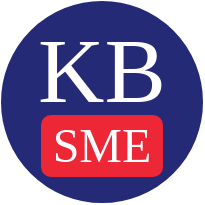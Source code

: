 <mxfile version="19.0.3" type="device"><diagram id="gxUO1ENPuFzoUUdnhNrx" name="Page-1"><mxGraphModel dx="1018" dy="707" grid="1" gridSize="10" guides="1" tooltips="1" connect="1" arrows="1" fold="1" page="1" pageScale="1" pageWidth="827" pageHeight="1169" math="0" shadow="0"><root><mxCell id="0"/><mxCell id="1" parent="0"/><mxCell id="RQDnZytQyeaEUOGfd5ST-1" value="KB" style="ellipse;whiteSpace=wrap;html=1;aspect=fixed;fillColor=#242A75;fontColor=#FFFFFF;strokeColor=#242A75;fontSize=46;fontFamily=futura;fontSource=https%3A%2F%2Ffonts.googleapis.com%2Fcss%3Ffamily%3Dfutura;verticalAlign=top;" vertex="1" parent="1"><mxGeometry x="210" y="130" width="100" height="100" as="geometry"/></mxCell><mxCell id="RQDnZytQyeaEUOGfd5ST-2" value="SME" style="text;html=1;strokeColor=#EE2737;fillColor=#EE2737;align=center;verticalAlign=middle;whiteSpace=wrap;rounded=1;fontFamily=futura;fontSource=https%3A%2F%2Ffonts.googleapis.com%2Fcss%3Ffamily%3Dfutura;fontSize=24;fontColor=#FFFFFF;" vertex="1" parent="1"><mxGeometry x="230" y="187" width="60" height="30" as="geometry"/></mxCell></root></mxGraphModel></diagram></mxfile>